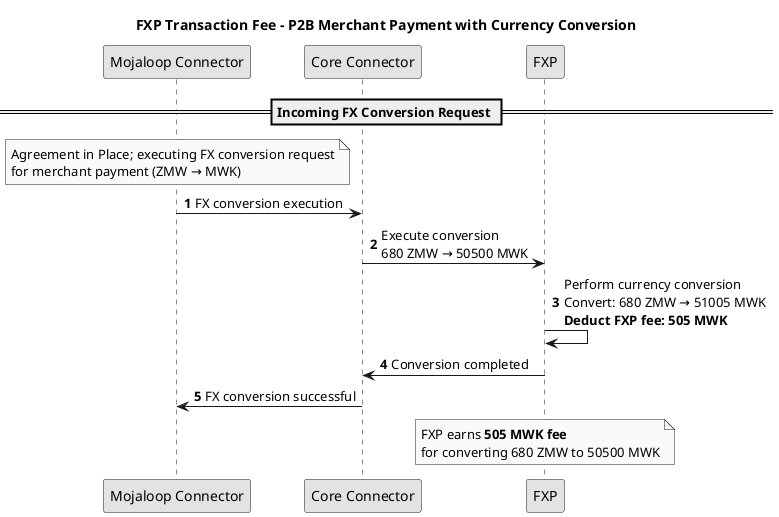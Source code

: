 @startuml FXP_P2B_Fees - transfer
title FXP Transaction Fee - P2B Merchant Payment with Currency Conversion
skinparam monochrome true
autonumber

participant "Mojaloop Connector" as MC
participant "Core Connector" as CC
participant "FXP" as FXP

== Incoming FX Conversion Request ==
note over MC: Agreement in Place; executing FX conversion request\nfor merchant payment (ZMW → MWK)


MC -> CC: FX conversion execution
CC -> FXP: Execute conversion\n680 ZMW → 50500 MWK

FXP -> FXP: Perform currency conversion\nConvert: 680 ZMW → 51005 MWK\n**Deduct FXP fee: 505 MWK**

FXP -> CC: Conversion completed
CC -> MC: FX conversion successful

note over FXP: FXP earns **505 MWK fee**\nfor converting 680 ZMW to 50500 MWK

@enduml
